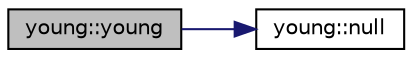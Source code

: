 digraph "young::young"
{
  edge [fontname="Helvetica",fontsize="10",labelfontname="Helvetica",labelfontsize="10"];
  node [fontname="Helvetica",fontsize="10",shape=record];
  rankdir="LR";
  Node0 [label="young::young",height=0.2,width=0.4,color="black", fillcolor="grey75", style="filled", fontcolor="black"];
  Node0 -> Node1 [color="midnightblue",fontsize="10",style="solid",fontname="Helvetica"];
  Node1 [label="young::null",height=0.2,width=0.4,color="black", fillcolor="white", style="filled",URL="$dd/d68/classyoung.html#a360e64c0c83802065ccc38dd7e5a54e1"];
}
